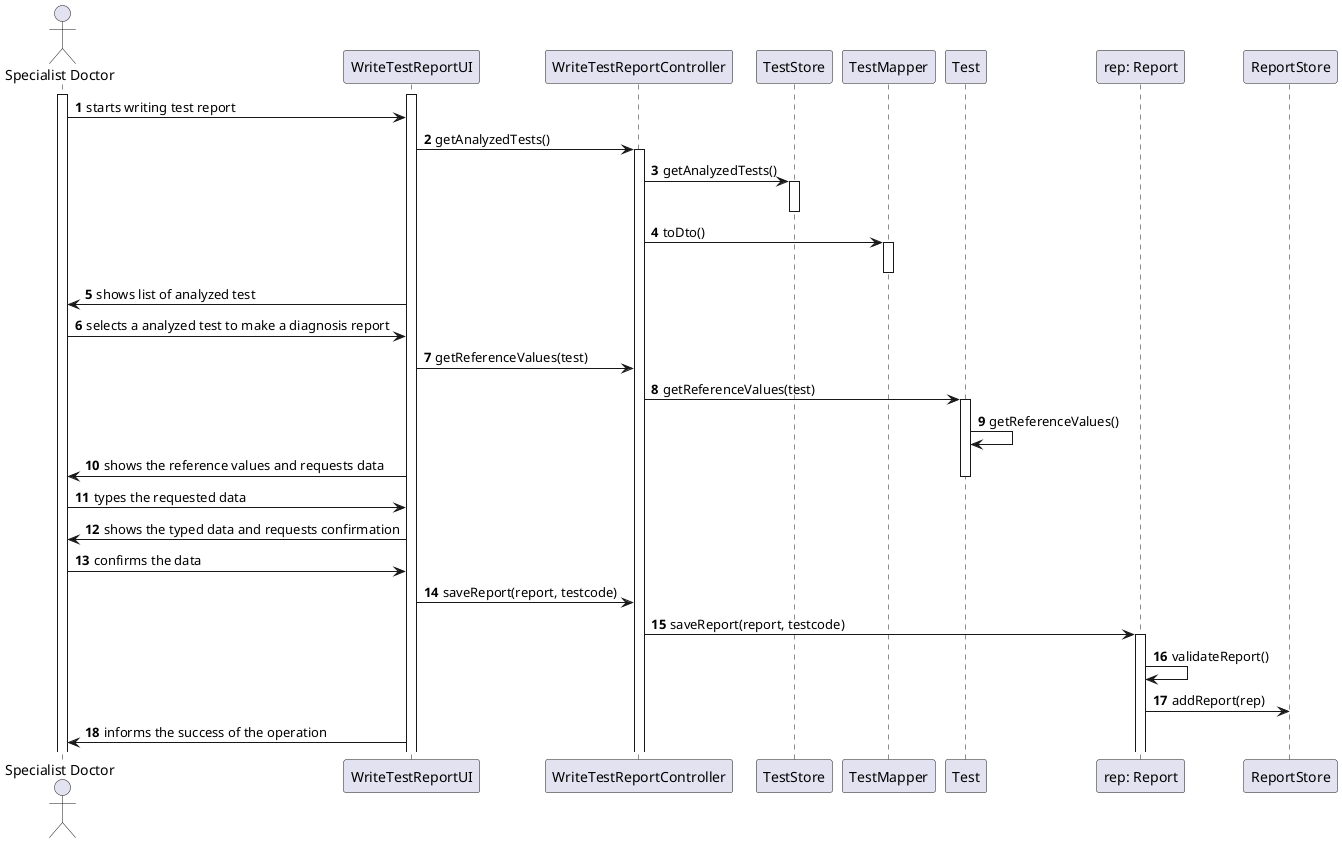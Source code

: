 @startuml
'https://plantuml.com/sequence-diagram

autonumber
actor "Specialist Doctor" as SD
activate SD
activate "WriteTestReportUI"
SD -> "WriteTestReportUI" : starts writing test report
"WriteTestReportUI" -> "WriteTestReportController" : getAnalyzedTests()
activate "WriteTestReportController"
"WriteTestReportController" -> "TestStore" : getAnalyzedTests()
activate "TestStore"
deactivate "TestStore"
"WriteTestReportController" -> "TestMapper" : toDto()
activate "TestMapper"
deactivate "TestMapper"
"WriteTestReportUI" -> SD : shows list of analyzed test
SD -> "WriteTestReportUI" : selects a analyzed test to make a diagnosis report
"WriteTestReportUI" -> "WriteTestReportController" : getReferenceValues(test)
"WriteTestReportController" -> "Test" : getReferenceValues(test)
activate "Test"
"Test" -> "Test" : getReferenceValues()
"WriteTestReportUI" -> SD : shows the reference values and requests data
deactivate "Test"
SD -> "WriteTestReportUI" : types the requested data
"WriteTestReportUI" -> SD : shows the typed data and requests confirmation
SD -> "WriteTestReportUI" :  confirms the data
"WriteTestReportUI" -> "WriteTestReportController" : saveReport(report, testcode)
"WriteTestReportController" -> "rep: Report" : saveReport(report, testcode)
activate "rep: Report"
"rep: Report" -> "rep: Report" : validateReport()
"rep: Report" -> "ReportStore" : addReport(rep)
"WriteTestReportUI" -> SD : informs the success of the operation


@enduml